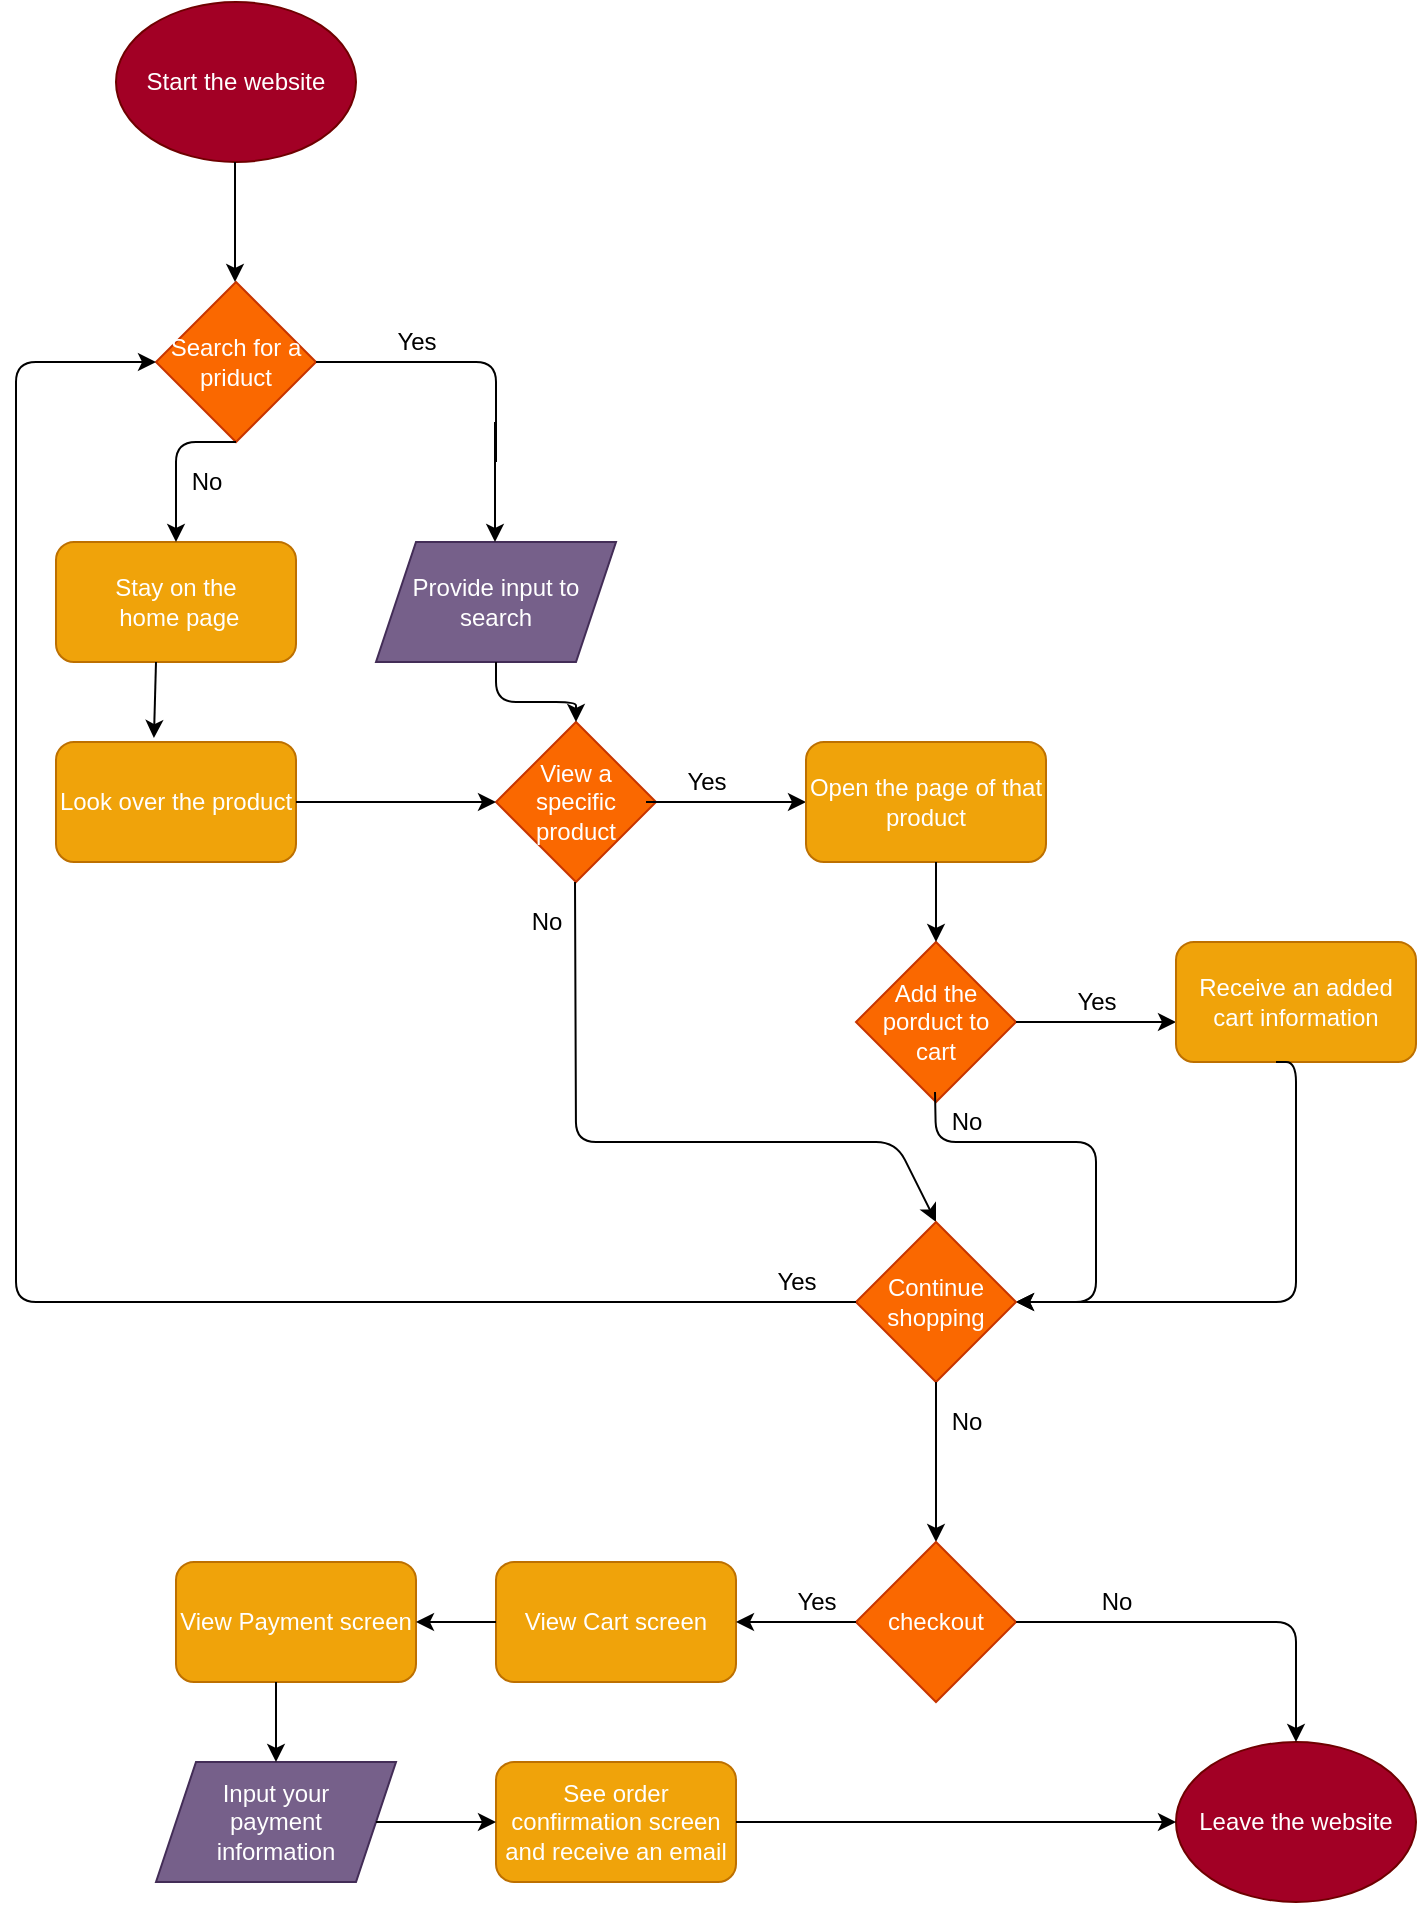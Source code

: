 <mxfile version="13.10.0" type="embed">
    <diagram id="suYv5VrRMmxKP1UBSid4" name="Page-1">
        <mxGraphModel dx="882" dy="830" grid="1" gridSize="10" guides="1" tooltips="1" connect="1" arrows="1" fold="1" page="1" pageScale="1" pageWidth="850" pageHeight="1100" math="0" shadow="0">
            <root>
                <mxCell id="0"/>
                <mxCell id="1" parent="0"/>
                <mxCell id="3" value="Start the website" style="ellipse;whiteSpace=wrap;html=1;fontFamily=Helvetica;fillColor=#a20025;strokeColor=#6F0000;fontColor=#ffffff;" vertex="1" parent="1">
                    <mxGeometry x="130" y="70" width="120" height="80" as="geometry"/>
                </mxCell>
                <mxCell id="4" value="Search for a priduct" style="rhombus;whiteSpace=wrap;html=1;fontFamily=Helvetica;fillColor=#fa6800;strokeColor=#C73500;fontColor=#ffffff;" vertex="1" parent="1">
                    <mxGeometry x="150" y="210" width="80" height="80" as="geometry"/>
                </mxCell>
                <mxCell id="9" value="" style="endArrow=none;html=1;fontFamily=Helvetica;" edge="1" parent="1">
                    <mxGeometry width="50" height="50" relative="1" as="geometry">
                        <mxPoint x="230" y="250" as="sourcePoint"/>
                        <mxPoint x="320" y="300" as="targetPoint"/>
                        <Array as="points">
                            <mxPoint x="320" y="250"/>
                        </Array>
                    </mxGeometry>
                </mxCell>
                <mxCell id="10" value="Yes" style="text;html=1;align=center;verticalAlign=middle;resizable=0;points=[];autosize=1;fontFamily=Helvetica;" vertex="1" parent="1">
                    <mxGeometry x="260" y="230" width="40" height="20" as="geometry"/>
                </mxCell>
                <mxCell id="11" value="Provide input to search" style="shape=parallelogram;perimeter=parallelogramPerimeter;whiteSpace=wrap;html=1;fixedSize=1;fontFamily=Helvetica;fillColor=#76608a;strokeColor=#432D57;fontColor=#ffffff;" vertex="1" parent="1">
                    <mxGeometry x="260" y="340" width="120" height="60" as="geometry"/>
                </mxCell>
                <mxCell id="12" value="No" style="text;html=1;align=center;verticalAlign=middle;resizable=0;points=[];autosize=1;fontFamily=Helvetica;" vertex="1" parent="1">
                    <mxGeometry x="160" y="300" width="30" height="20" as="geometry"/>
                </mxCell>
                <mxCell id="13" value="Stay on the&lt;br&gt;&amp;nbsp;home page" style="rounded=1;whiteSpace=wrap;html=1;fontFamily=Helvetica;fillColor=#f0a30a;strokeColor=#BD7000;fontColor=#ffffff;" vertex="1" parent="1">
                    <mxGeometry x="100" y="340" width="120" height="60" as="geometry"/>
                </mxCell>
                <mxCell id="15" value="" style="endArrow=classic;html=1;fontFamily=Helvetica;exitX=0.5;exitY=1;exitDx=0;exitDy=0;entryX=0.5;entryY=0;entryDx=0;entryDy=0;" edge="1" parent="1" source="4" target="13">
                    <mxGeometry width="50" height="50" relative="1" as="geometry">
                        <mxPoint x="80" y="280" as="sourcePoint"/>
                        <mxPoint x="79.5" y="340" as="targetPoint"/>
                        <Array as="points">
                            <mxPoint x="160" y="290"/>
                        </Array>
                    </mxGeometry>
                </mxCell>
                <mxCell id="16" value="" style="endArrow=classic;html=1;fontFamily=Helvetica;" edge="1" parent="1">
                    <mxGeometry width="50" height="50" relative="1" as="geometry">
                        <mxPoint x="319.5" y="280" as="sourcePoint"/>
                        <mxPoint x="319.5" y="340" as="targetPoint"/>
                    </mxGeometry>
                </mxCell>
                <mxCell id="17" value="Look over the product" style="rounded=1;whiteSpace=wrap;html=1;fontFamily=Helvetica;fillColor=#f0a30a;strokeColor=#BD7000;fontColor=#ffffff;" vertex="1" parent="1">
                    <mxGeometry x="100" y="440" width="120" height="60" as="geometry"/>
                </mxCell>
                <mxCell id="61" style="edgeStyle=orthogonalEdgeStyle;rounded=0;orthogonalLoop=1;jettySize=auto;html=1;exitX=0;exitY=0.5;exitDx=0;exitDy=0;fontFamily=Helvetica;" edge="1" parent="1" source="18">
                    <mxGeometry relative="1" as="geometry">
                        <mxPoint x="320" y="470" as="targetPoint"/>
                    </mxGeometry>
                </mxCell>
                <mxCell id="18" value="View a specific product" style="rhombus;whiteSpace=wrap;html=1;fontFamily=Helvetica;fillColor=#fa6800;strokeColor=#C73500;fontColor=#ffffff;" vertex="1" parent="1">
                    <mxGeometry x="320" y="430" width="80" height="80" as="geometry"/>
                </mxCell>
                <mxCell id="19" value="" style="endArrow=classic;html=1;fontFamily=Helvetica;" edge="1" parent="1">
                    <mxGeometry width="50" height="50" relative="1" as="geometry">
                        <mxPoint x="395" y="470" as="sourcePoint"/>
                        <mxPoint x="475" y="470" as="targetPoint"/>
                    </mxGeometry>
                </mxCell>
                <mxCell id="20" value="" style="endArrow=classic;html=1;fontFamily=Helvetica;entryX=0.5;entryY=0;entryDx=0;entryDy=0;" edge="1" parent="1" target="34">
                    <mxGeometry width="50" height="50" relative="1" as="geometry">
                        <mxPoint x="359.5" y="510" as="sourcePoint"/>
                        <mxPoint x="359.5" y="580" as="targetPoint"/>
                        <Array as="points">
                            <mxPoint x="360" y="640"/>
                            <mxPoint x="440" y="640"/>
                            <mxPoint x="520" y="640"/>
                        </Array>
                    </mxGeometry>
                </mxCell>
                <mxCell id="21" value="Yes" style="text;html=1;align=center;verticalAlign=middle;resizable=0;points=[];autosize=1;fontFamily=Helvetica;" vertex="1" parent="1">
                    <mxGeometry x="405" y="450" width="40" height="20" as="geometry"/>
                </mxCell>
                <mxCell id="22" value="No" style="text;html=1;align=center;verticalAlign=middle;resizable=0;points=[];autosize=1;fontFamily=Helvetica;" vertex="1" parent="1">
                    <mxGeometry x="330" y="520" width="30" height="20" as="geometry"/>
                </mxCell>
                <mxCell id="23" value="Open the page of that product" style="rounded=1;whiteSpace=wrap;html=1;fontFamily=Helvetica;fillColor=#f0a30a;strokeColor=#BD7000;fontColor=#ffffff;" vertex="1" parent="1">
                    <mxGeometry x="475" y="440" width="120" height="60" as="geometry"/>
                </mxCell>
                <mxCell id="24" value="Add the porduct to &lt;br&gt;cart" style="rhombus;whiteSpace=wrap;html=1;fontFamily=Helvetica;fillColor=#fa6800;strokeColor=#C73500;fontColor=#ffffff;" vertex="1" parent="1">
                    <mxGeometry x="500" y="540" width="80" height="80" as="geometry"/>
                </mxCell>
                <mxCell id="25" value="" style="endArrow=classic;html=1;fontFamily=Helvetica;" edge="1" parent="1">
                    <mxGeometry width="50" height="50" relative="1" as="geometry">
                        <mxPoint x="580" y="580" as="sourcePoint"/>
                        <mxPoint x="660" y="580" as="targetPoint"/>
                    </mxGeometry>
                </mxCell>
                <mxCell id="26" value="Yes" style="text;html=1;align=center;verticalAlign=middle;resizable=0;points=[];autosize=1;fontFamily=Helvetica;" vertex="1" parent="1">
                    <mxGeometry x="600" y="560" width="40" height="20" as="geometry"/>
                </mxCell>
                <mxCell id="27" value="" style="endArrow=classic;html=1;fontFamily=Helvetica;entryX=1;entryY=0.5;entryDx=0;entryDy=0;" edge="1" parent="1" target="34">
                    <mxGeometry width="50" height="50" relative="1" as="geometry">
                        <mxPoint x="539.5" y="615" as="sourcePoint"/>
                        <mxPoint x="539.5" y="685" as="targetPoint"/>
                        <Array as="points">
                            <mxPoint x="540" y="640"/>
                            <mxPoint x="580" y="640"/>
                            <mxPoint x="620" y="640"/>
                            <mxPoint x="620" y="720"/>
                        </Array>
                    </mxGeometry>
                </mxCell>
                <mxCell id="28" value="No" style="text;html=1;align=center;verticalAlign=middle;resizable=0;points=[];autosize=1;fontFamily=Helvetica;" vertex="1" parent="1">
                    <mxGeometry x="540" y="620" width="30" height="20" as="geometry"/>
                </mxCell>
                <mxCell id="29" value="Receive an added cart information" style="rounded=1;whiteSpace=wrap;html=1;fontFamily=Helvetica;fillColor=#f0a30a;strokeColor=#BD7000;fontColor=#ffffff;" vertex="1" parent="1">
                    <mxGeometry x="660" y="540" width="120" height="60" as="geometry"/>
                </mxCell>
                <mxCell id="32" value="" style="endArrow=classic;html=1;fontFamily=Helvetica;entryX=1;entryY=0.5;entryDx=0;entryDy=0;" edge="1" parent="1" target="34">
                    <mxGeometry width="50" height="50" relative="1" as="geometry">
                        <mxPoint x="710" y="600" as="sourcePoint"/>
                        <mxPoint x="590" y="720" as="targetPoint"/>
                        <Array as="points">
                            <mxPoint x="720" y="600"/>
                            <mxPoint x="720" y="720"/>
                        </Array>
                    </mxGeometry>
                </mxCell>
                <mxCell id="34" value="Continue shopping" style="rhombus;whiteSpace=wrap;html=1;fontFamily=Helvetica;fillColor=#fa6800;strokeColor=#C73500;fontColor=#ffffff;" vertex="1" parent="1">
                    <mxGeometry x="500" y="680" width="80" height="80" as="geometry"/>
                </mxCell>
                <mxCell id="35" value="" style="endArrow=classic;html=1;fontFamily=Helvetica;entryX=0;entryY=0.5;entryDx=0;entryDy=0;" edge="1" parent="1" target="4">
                    <mxGeometry width="50" height="50" relative="1" as="geometry">
                        <mxPoint x="500" y="720" as="sourcePoint"/>
                        <mxPoint x="80" y="180" as="targetPoint"/>
                        <Array as="points">
                            <mxPoint x="440" y="720"/>
                            <mxPoint x="80" y="720"/>
                            <mxPoint x="80" y="250"/>
                        </Array>
                    </mxGeometry>
                </mxCell>
                <mxCell id="36" value="" style="endArrow=classic;html=1;fontFamily=Helvetica;" edge="1" parent="1">
                    <mxGeometry width="50" height="50" relative="1" as="geometry">
                        <mxPoint x="540" y="760" as="sourcePoint"/>
                        <mxPoint x="540" y="840" as="targetPoint"/>
                        <Array as="points">
                            <mxPoint x="540" y="800"/>
                        </Array>
                    </mxGeometry>
                </mxCell>
                <mxCell id="37" value="No" style="text;html=1;align=center;verticalAlign=middle;resizable=0;points=[];autosize=1;fontFamily=Helvetica;" vertex="1" parent="1">
                    <mxGeometry x="540" y="770" width="30" height="20" as="geometry"/>
                </mxCell>
                <mxCell id="38" value="Yes" style="text;html=1;align=center;verticalAlign=middle;resizable=0;points=[];autosize=1;fontFamily=Helvetica;" vertex="1" parent="1">
                    <mxGeometry x="450" y="700" width="40" height="20" as="geometry"/>
                </mxCell>
                <mxCell id="39" value="checkout" style="rhombus;whiteSpace=wrap;html=1;fontFamily=Helvetica;fillColor=#fa6800;strokeColor=#C73500;fontColor=#ffffff;" vertex="1" parent="1">
                    <mxGeometry x="500" y="840" width="80" height="80" as="geometry"/>
                </mxCell>
                <mxCell id="41" value="View Cart screen" style="rounded=1;whiteSpace=wrap;html=1;fontFamily=Helvetica;fillColor=#f0a30a;strokeColor=#BD7000;fontColor=#ffffff;" vertex="1" parent="1">
                    <mxGeometry x="320" y="850" width="120" height="60" as="geometry"/>
                </mxCell>
                <mxCell id="42" value="View Payment screen" style="rounded=1;whiteSpace=wrap;html=1;fontFamily=Helvetica;fillColor=#f0a30a;strokeColor=#BD7000;fontColor=#ffffff;" vertex="1" parent="1">
                    <mxGeometry x="160" y="850" width="120" height="60" as="geometry"/>
                </mxCell>
                <mxCell id="43" value="Input your&lt;br&gt;&amp;nbsp;payment&amp;nbsp;&lt;br&gt;information" style="shape=parallelogram;perimeter=parallelogramPerimeter;whiteSpace=wrap;html=1;fixedSize=1;fontFamily=Helvetica;fillColor=#76608a;strokeColor=#432D57;fontColor=#ffffff;" vertex="1" parent="1">
                    <mxGeometry x="150" y="950" width="120" height="60" as="geometry"/>
                </mxCell>
                <mxCell id="44" value="See order confirmation screen and receive an email" style="rounded=1;whiteSpace=wrap;html=1;fontFamily=Helvetica;fillColor=#f0a30a;strokeColor=#BD7000;fontColor=#ffffff;" vertex="1" parent="1">
                    <mxGeometry x="320" y="950" width="120" height="60" as="geometry"/>
                </mxCell>
                <mxCell id="46" value="Leave the website" style="ellipse;whiteSpace=wrap;html=1;fontFamily=Helvetica;fillColor=#a20025;strokeColor=#6F0000;fontColor=#ffffff;" vertex="1" parent="1">
                    <mxGeometry x="660" y="940" width="120" height="80" as="geometry"/>
                </mxCell>
                <mxCell id="48" value="" style="endArrow=classic;html=1;fontFamily=Helvetica;" edge="1" parent="1">
                    <mxGeometry width="50" height="50" relative="1" as="geometry">
                        <mxPoint x="189.5" y="150" as="sourcePoint"/>
                        <mxPoint x="189.5" y="210" as="targetPoint"/>
                    </mxGeometry>
                </mxCell>
                <mxCell id="49" value="" style="endArrow=classic;html=1;fontFamily=Helvetica;entryX=0;entryY=0.5;entryDx=0;entryDy=0;" edge="1" parent="1" target="46">
                    <mxGeometry width="50" height="50" relative="1" as="geometry">
                        <mxPoint x="440" y="980" as="sourcePoint"/>
                        <mxPoint x="490" y="930" as="targetPoint"/>
                    </mxGeometry>
                </mxCell>
                <mxCell id="50" value="" style="endArrow=classic;html=1;fontFamily=Helvetica;entryX=0;entryY=0.5;entryDx=0;entryDy=0;" edge="1" parent="1" target="44">
                    <mxGeometry width="50" height="50" relative="1" as="geometry">
                        <mxPoint x="260" y="980" as="sourcePoint"/>
                        <mxPoint x="310" y="930" as="targetPoint"/>
                    </mxGeometry>
                </mxCell>
                <mxCell id="53" value="" style="endArrow=classic;html=1;fontFamily=Helvetica;entryX=0.5;entryY=0;entryDx=0;entryDy=0;" edge="1" parent="1" target="43">
                    <mxGeometry width="50" height="50" relative="1" as="geometry">
                        <mxPoint x="210" y="910" as="sourcePoint"/>
                        <mxPoint x="260" y="860" as="targetPoint"/>
                    </mxGeometry>
                </mxCell>
                <mxCell id="54" value="" style="endArrow=classic;html=1;fontFamily=Helvetica;entryX=1;entryY=0.5;entryDx=0;entryDy=0;" edge="1" parent="1" target="42">
                    <mxGeometry width="50" height="50" relative="1" as="geometry">
                        <mxPoint x="320" y="880" as="sourcePoint"/>
                        <mxPoint x="370" y="830" as="targetPoint"/>
                    </mxGeometry>
                </mxCell>
                <mxCell id="55" value="" style="endArrow=classic;html=1;fontFamily=Helvetica;exitX=0;exitY=0.5;exitDx=0;exitDy=0;entryX=1;entryY=0.5;entryDx=0;entryDy=0;" edge="1" parent="1" source="39" target="41">
                    <mxGeometry width="50" height="50" relative="1" as="geometry">
                        <mxPoint x="475" y="860" as="sourcePoint"/>
                        <mxPoint x="525" y="810" as="targetPoint"/>
                    </mxGeometry>
                </mxCell>
                <mxCell id="56" value="" style="endArrow=classic;html=1;fontFamily=Helvetica;entryX=0.5;entryY=0;entryDx=0;entryDy=0;" edge="1" parent="1" target="46">
                    <mxGeometry width="50" height="50" relative="1" as="geometry">
                        <mxPoint x="580" y="880" as="sourcePoint"/>
                        <mxPoint x="720" y="880" as="targetPoint"/>
                        <Array as="points">
                            <mxPoint x="720" y="880"/>
                        </Array>
                    </mxGeometry>
                </mxCell>
                <mxCell id="57" value="No" style="text;html=1;align=center;verticalAlign=middle;resizable=0;points=[];autosize=1;fontFamily=Helvetica;" vertex="1" parent="1">
                    <mxGeometry x="615" y="860" width="30" height="20" as="geometry"/>
                </mxCell>
                <mxCell id="58" value="Yes" style="text;html=1;align=center;verticalAlign=middle;resizable=0;points=[];autosize=1;fontFamily=Helvetica;" vertex="1" parent="1">
                    <mxGeometry x="460" y="860" width="40" height="20" as="geometry"/>
                </mxCell>
                <mxCell id="59" value="" style="endArrow=classic;html=1;fontFamily=Helvetica;entryX=0.408;entryY=-0.033;entryDx=0;entryDy=0;entryPerimeter=0;" edge="1" parent="1" target="17">
                    <mxGeometry width="50" height="50" relative="1" as="geometry">
                        <mxPoint x="150" y="400" as="sourcePoint"/>
                        <mxPoint x="200" y="350" as="targetPoint"/>
                    </mxGeometry>
                </mxCell>
                <mxCell id="60" value="" style="endArrow=classic;html=1;fontFamily=Helvetica;entryX=0.5;entryY=0;entryDx=0;entryDy=0;" edge="1" parent="1" target="18">
                    <mxGeometry width="50" height="50" relative="1" as="geometry">
                        <mxPoint x="320" y="400" as="sourcePoint"/>
                        <mxPoint x="360" y="410" as="targetPoint"/>
                        <Array as="points">
                            <mxPoint x="320" y="420"/>
                            <mxPoint x="360" y="420"/>
                        </Array>
                    </mxGeometry>
                </mxCell>
                <mxCell id="62" value="" style="endArrow=classic;html=1;fontFamily=Helvetica;entryX=0;entryY=0.5;entryDx=0;entryDy=0;" edge="1" parent="1" target="18">
                    <mxGeometry width="50" height="50" relative="1" as="geometry">
                        <mxPoint x="220" y="470" as="sourcePoint"/>
                        <mxPoint x="270" y="420" as="targetPoint"/>
                    </mxGeometry>
                </mxCell>
                <mxCell id="63" value="" style="endArrow=classic;html=1;fontFamily=Helvetica;entryX=0.5;entryY=0;entryDx=0;entryDy=0;" edge="1" parent="1" target="24">
                    <mxGeometry width="50" height="50" relative="1" as="geometry">
                        <mxPoint x="540" y="500" as="sourcePoint"/>
                        <mxPoint x="590" y="450" as="targetPoint"/>
                    </mxGeometry>
                </mxCell>
            </root>
        </mxGraphModel>
    </diagram>
</mxfile>
